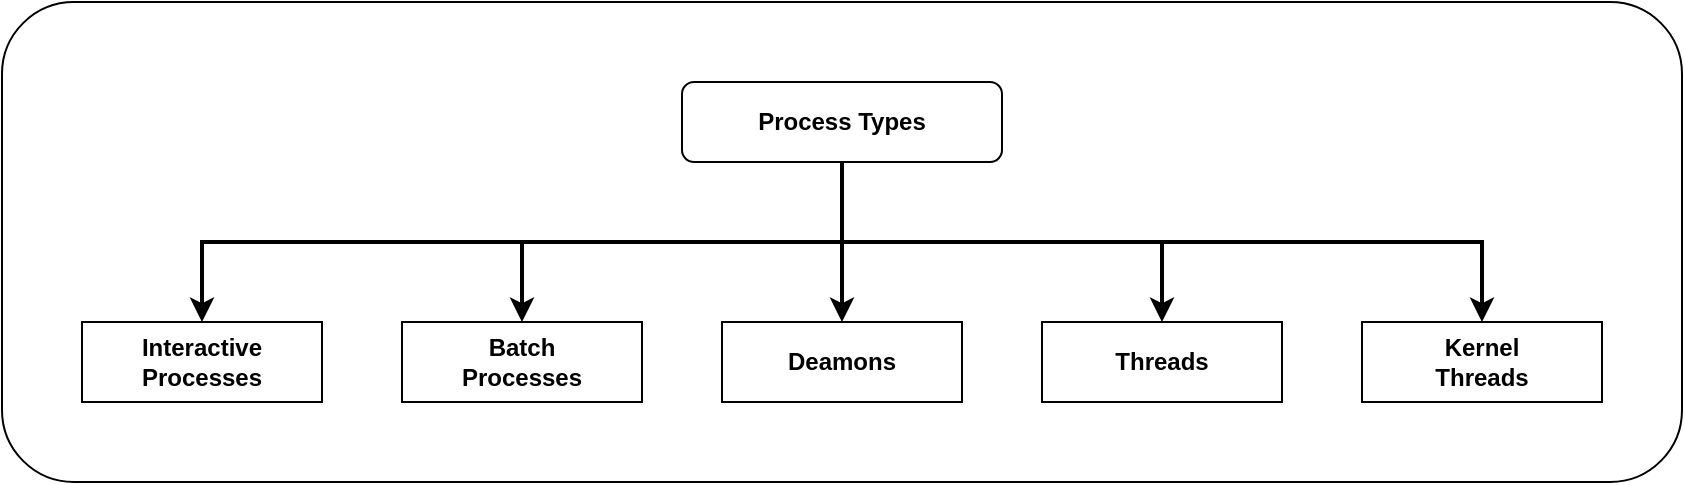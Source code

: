 <mxfile version="14.6.13" type="device"><diagram id="nHHwUiNpyGgpXS9lPPHx" name="Page-1"><mxGraphModel dx="1038" dy="703" grid="1" gridSize="10" guides="1" tooltips="1" connect="1" arrows="1" fold="1" page="1" pageScale="1" pageWidth="827" pageHeight="1169" math="0" shadow="0"><root><mxCell id="0"/><mxCell id="1" parent="0"/><mxCell id="yA2-pr4IfpuMDCJPk9wI-12" value="" style="rounded=1;whiteSpace=wrap;html=1;fillColor=none;" vertex="1" parent="1"><mxGeometry x="40" y="160" width="840" height="240" as="geometry"/></mxCell><mxCell id="yA2-pr4IfpuMDCJPk9wI-7" style="edgeStyle=orthogonalEdgeStyle;rounded=0;orthogonalLoop=1;jettySize=auto;html=1;exitX=0.5;exitY=1;exitDx=0;exitDy=0;entryX=0.5;entryY=0;entryDx=0;entryDy=0;strokeWidth=2;" edge="1" parent="1" source="yA2-pr4IfpuMDCJPk9wI-1" target="yA2-pr4IfpuMDCJPk9wI-2"><mxGeometry relative="1" as="geometry"/></mxCell><mxCell id="yA2-pr4IfpuMDCJPk9wI-8" style="edgeStyle=orthogonalEdgeStyle;rounded=0;orthogonalLoop=1;jettySize=auto;html=1;exitX=0.5;exitY=1;exitDx=0;exitDy=0;entryX=0.5;entryY=0;entryDx=0;entryDy=0;strokeWidth=2;" edge="1" parent="1" source="yA2-pr4IfpuMDCJPk9wI-1" target="yA2-pr4IfpuMDCJPk9wI-3"><mxGeometry relative="1" as="geometry"/></mxCell><mxCell id="yA2-pr4IfpuMDCJPk9wI-9" style="edgeStyle=orthogonalEdgeStyle;rounded=0;orthogonalLoop=1;jettySize=auto;html=1;exitX=0.5;exitY=1;exitDx=0;exitDy=0;entryX=0.5;entryY=0;entryDx=0;entryDy=0;strokeWidth=2;" edge="1" parent="1" source="yA2-pr4IfpuMDCJPk9wI-1" target="yA2-pr4IfpuMDCJPk9wI-4"><mxGeometry relative="1" as="geometry"/></mxCell><mxCell id="yA2-pr4IfpuMDCJPk9wI-10" style="edgeStyle=orthogonalEdgeStyle;rounded=0;orthogonalLoop=1;jettySize=auto;html=1;exitX=0.5;exitY=1;exitDx=0;exitDy=0;strokeWidth=2;" edge="1" parent="1" source="yA2-pr4IfpuMDCJPk9wI-1" target="yA2-pr4IfpuMDCJPk9wI-5"><mxGeometry relative="1" as="geometry"/></mxCell><mxCell id="yA2-pr4IfpuMDCJPk9wI-11" style="edgeStyle=orthogonalEdgeStyle;rounded=0;orthogonalLoop=1;jettySize=auto;html=1;exitX=0.5;exitY=1;exitDx=0;exitDy=0;strokeWidth=2;" edge="1" parent="1" source="yA2-pr4IfpuMDCJPk9wI-1" target="yA2-pr4IfpuMDCJPk9wI-6"><mxGeometry relative="1" as="geometry"/></mxCell><mxCell id="yA2-pr4IfpuMDCJPk9wI-1" value="Process Types" style="rounded=1;whiteSpace=wrap;html=1;fontStyle=1" vertex="1" parent="1"><mxGeometry x="380" y="200" width="160" height="40" as="geometry"/></mxCell><mxCell id="yA2-pr4IfpuMDCJPk9wI-2" value="Interactive&lt;br&gt;Processes" style="rounded=0;whiteSpace=wrap;html=1;fontStyle=1;horizontal=1;" vertex="1" parent="1"><mxGeometry x="80" y="320" width="120" height="40" as="geometry"/></mxCell><mxCell id="yA2-pr4IfpuMDCJPk9wI-3" value="Batch&lt;br&gt;Processes" style="rounded=0;whiteSpace=wrap;html=1;fontStyle=1;horizontal=1;" vertex="1" parent="1"><mxGeometry x="240" y="320" width="120" height="40" as="geometry"/></mxCell><mxCell id="yA2-pr4IfpuMDCJPk9wI-4" value="Deamons" style="rounded=0;whiteSpace=wrap;html=1;fontStyle=1;horizontal=1;" vertex="1" parent="1"><mxGeometry x="400" y="320" width="120" height="40" as="geometry"/></mxCell><mxCell id="yA2-pr4IfpuMDCJPk9wI-5" value="Threads" style="rounded=0;whiteSpace=wrap;html=1;fontStyle=1;horizontal=1;" vertex="1" parent="1"><mxGeometry x="560" y="320" width="120" height="40" as="geometry"/></mxCell><mxCell id="yA2-pr4IfpuMDCJPk9wI-6" value="Kernel&lt;br&gt;Threads" style="rounded=0;whiteSpace=wrap;html=1;fontStyle=1;horizontal=1;" vertex="1" parent="1"><mxGeometry x="720" y="320" width="120" height="40" as="geometry"/></mxCell></root></mxGraphModel></diagram></mxfile>